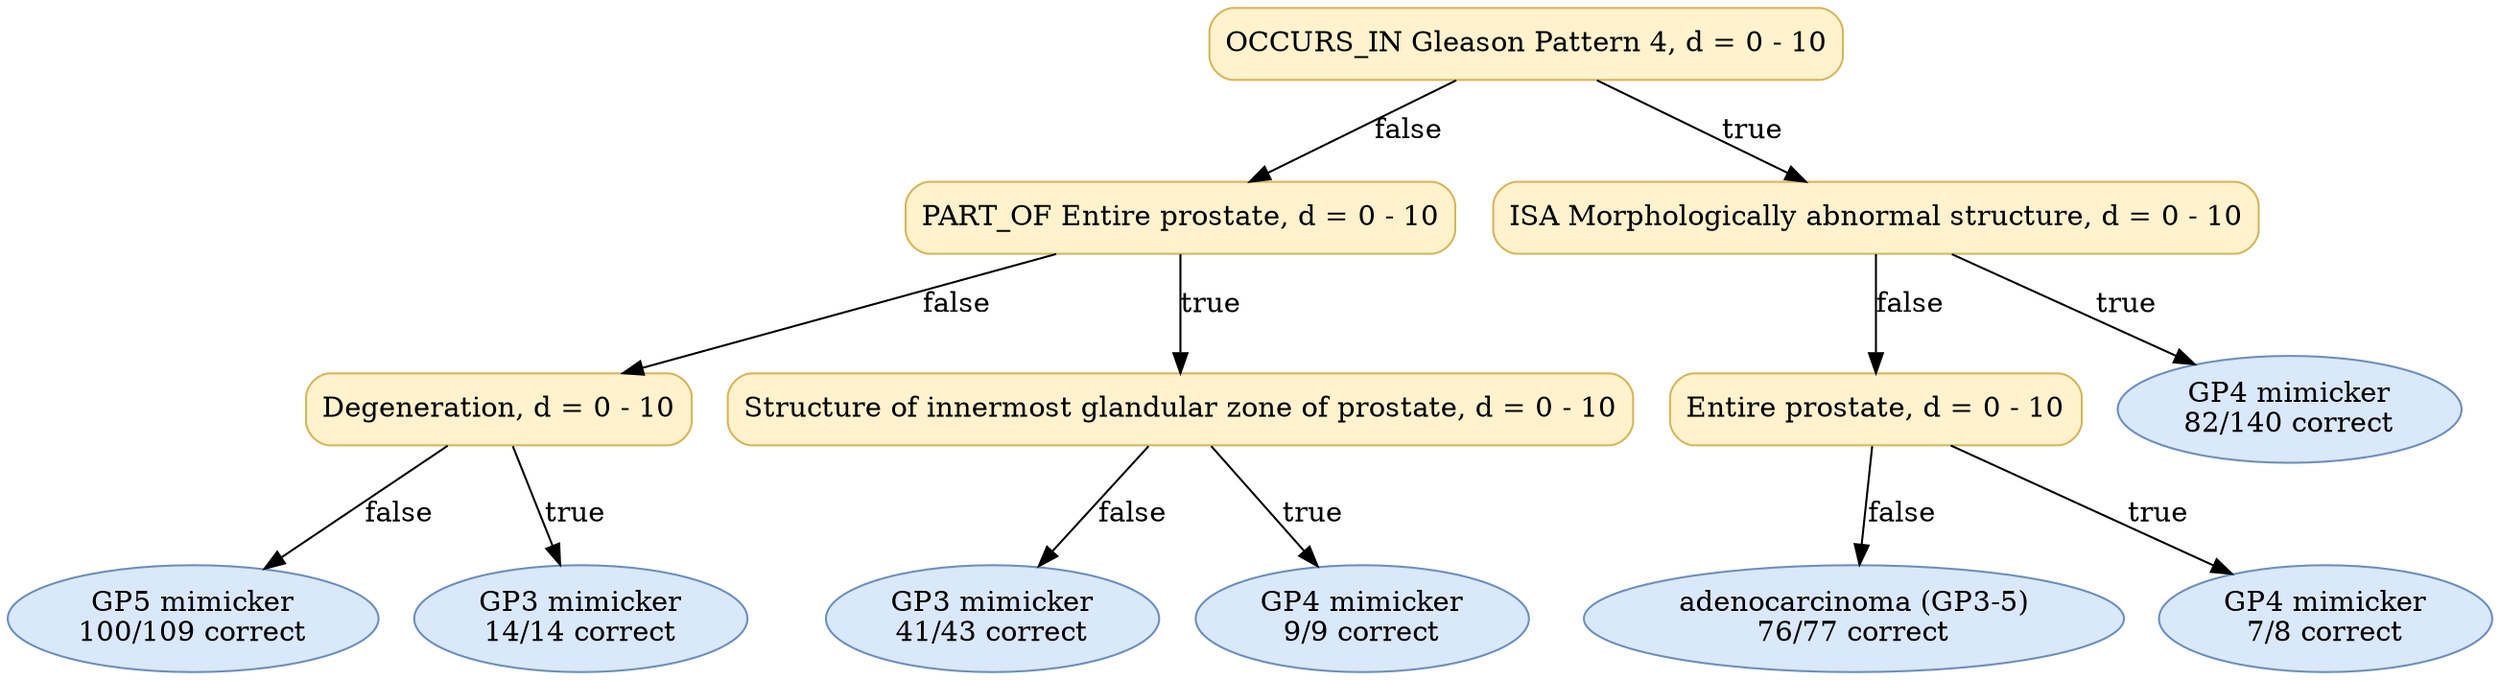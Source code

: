 digraph "DT" {
fontname="Times-Roman";
label="";
node [fontname="Times-Roman"];
Node1 [color="#D6B656", fillcolor="#FFF2CC", label="OCCURS_IN Gleason Pattern 4, d = 0 - 10", shape="box", style="rounded,filled"];
Node2 [color="#D6B656", fillcolor="#FFF2CC", label="PART_OF Entire prostate, d = 0 - 10", shape="box", style="rounded,filled"];
Node3 [color="#D6B656", fillcolor="#FFF2CC", label="Degeneration, d = 0 - 10", shape="box", style="rounded,filled"];
Node4 [color="#6C8EBF", fillcolor="#DAE8FC", label=<GP5 mimicker<br/>100/109 correct>, shape="ellipse", style="rounded,filled"];
Node5 [color="#6C8EBF", fillcolor="#DAE8FC", label=<GP3 mimicker<br/>14/14 correct>, shape="ellipse", style="rounded,filled"];
Node6 [color="#D6B656", fillcolor="#FFF2CC", label="Structure of innermost glandular zone of prostate, d = 0 - 10", shape="box", style="rounded,filled"];
Node7 [color="#6C8EBF", fillcolor="#DAE8FC", label=<GP3 mimicker<br/>41/43 correct>, shape="ellipse", style="rounded,filled"];
Node8 [color="#6C8EBF", fillcolor="#DAE8FC", label=<GP4 mimicker<br/>9/9 correct>, shape="ellipse", style="rounded,filled"];
Node9 [color="#D6B656", fillcolor="#FFF2CC", label="ISA Morphologically abnormal structure, d = 0 - 10", shape="box", style="rounded,filled"];
Node10 [color="#D6B656", fillcolor="#FFF2CC", label="Entire prostate, d = 0 - 10", shape="box", style="rounded,filled"];
Node11 [color="#6C8EBF", fillcolor="#DAE8FC", label=<adenocarcinoma (GP3-5)<br/>76/77 correct>, shape="ellipse", style="rounded,filled"];
Node12 [color="#6C8EBF", fillcolor="#DAE8FC", label=<GP4 mimicker<br/>7/8 correct>, shape="ellipse", style="rounded,filled"];
Node13 [color="#6C8EBF", fillcolor="#DAE8FC", label=<GP4 mimicker<br/>82/140 correct>, shape="ellipse", style="rounded,filled"];
Node1 -> Node2  [key=0, label="false"];
Node1 -> Node9  [key=0, label="true"];
Node2 -> Node3  [key=0, label="false"];
Node2 -> Node6  [key=0, label="true"];
Node3 -> Node4  [key=0, label="false"];
Node3 -> Node5  [key=0, label="true"];
Node6 -> Node7  [key=0, label="false"];
Node6 -> Node8  [key=0, label="true"];
Node9 -> Node10  [key=0, label="false"];
Node9 -> Node13  [key=0, label="true"];
Node10 -> Node11  [key=0, label="false"];
Node10 -> Node12  [key=0, label="true"];
}
